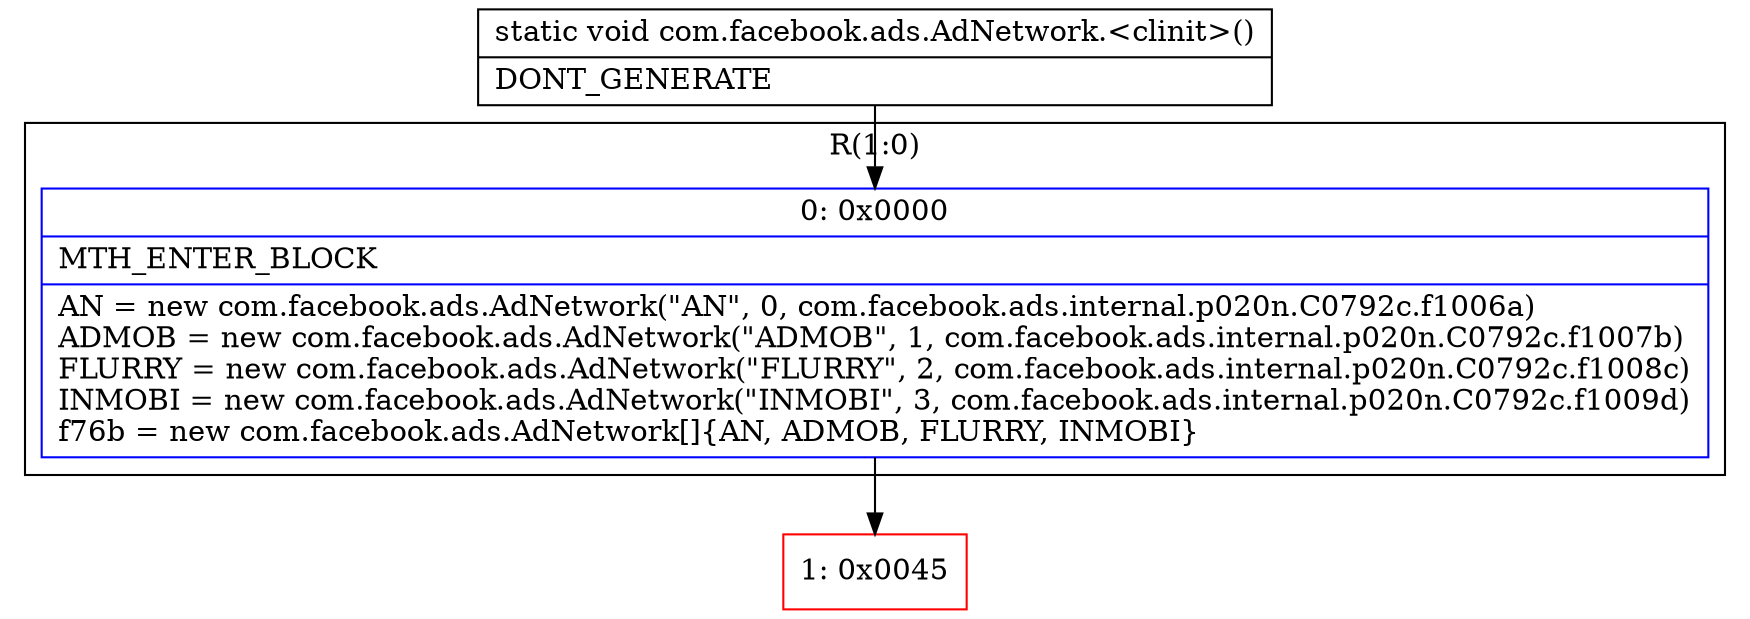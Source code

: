 digraph "CFG forcom.facebook.ads.AdNetwork.\<clinit\>()V" {
subgraph cluster_Region_71070464 {
label = "R(1:0)";
node [shape=record,color=blue];
Node_0 [shape=record,label="{0\:\ 0x0000|MTH_ENTER_BLOCK\l|AN = new com.facebook.ads.AdNetwork(\"AN\", 0, com.facebook.ads.internal.p020n.C0792c.f1006a)\lADMOB = new com.facebook.ads.AdNetwork(\"ADMOB\", 1, com.facebook.ads.internal.p020n.C0792c.f1007b)\lFLURRY = new com.facebook.ads.AdNetwork(\"FLURRY\", 2, com.facebook.ads.internal.p020n.C0792c.f1008c)\lINMOBI = new com.facebook.ads.AdNetwork(\"INMOBI\", 3, com.facebook.ads.internal.p020n.C0792c.f1009d)\lf76b = new com.facebook.ads.AdNetwork[]\{AN, ADMOB, FLURRY, INMOBI\}\l}"];
}
Node_1 [shape=record,color=red,label="{1\:\ 0x0045}"];
MethodNode[shape=record,label="{static void com.facebook.ads.AdNetwork.\<clinit\>()  | DONT_GENERATE\l}"];
MethodNode -> Node_0;
Node_0 -> Node_1;
}

